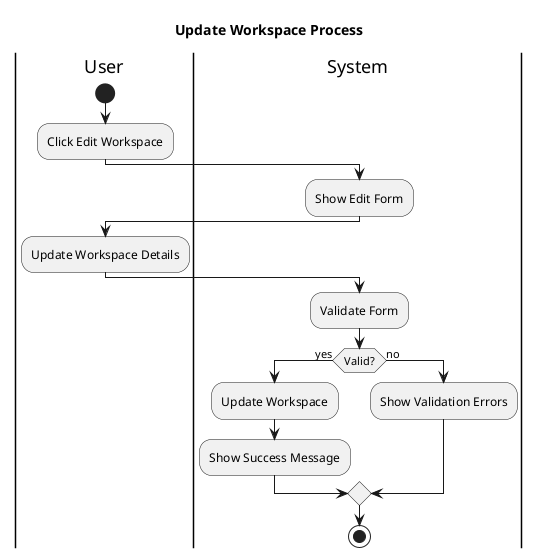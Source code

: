 @startuml workspace_update
title Update Workspace Process

|User|
start
:Click Edit Workspace;

|System|
:Show Edit Form;

|User|
:Update Workspace Details;

|System|
:Validate Form;

if (Valid?) then (yes)
  :Update Workspace;
  :Show Success Message;
else (no)
  :Show Validation Errors;
endif

stop

@enduml
